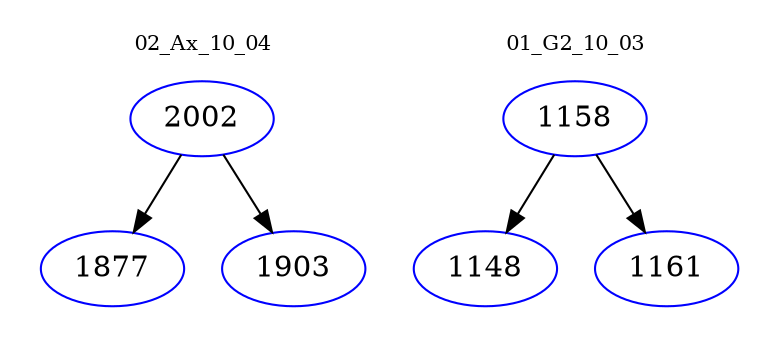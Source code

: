 digraph{
subgraph cluster_0 {
color = white
label = "02_Ax_10_04";
fontsize=10;
T0_2002 [label="2002", color="blue"]
T0_2002 -> T0_1877 [color="black"]
T0_1877 [label="1877", color="blue"]
T0_2002 -> T0_1903 [color="black"]
T0_1903 [label="1903", color="blue"]
}
subgraph cluster_1 {
color = white
label = "01_G2_10_03";
fontsize=10;
T1_1158 [label="1158", color="blue"]
T1_1158 -> T1_1148 [color="black"]
T1_1148 [label="1148", color="blue"]
T1_1158 -> T1_1161 [color="black"]
T1_1161 [label="1161", color="blue"]
}
}
